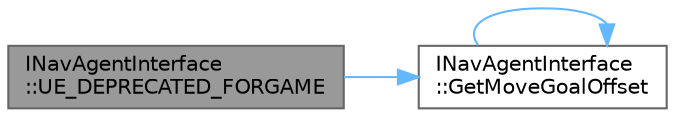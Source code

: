 digraph "INavAgentInterface::UE_DEPRECATED_FORGAME"
{
 // INTERACTIVE_SVG=YES
 // LATEX_PDF_SIZE
  bgcolor="transparent";
  edge [fontname=Helvetica,fontsize=10,labelfontname=Helvetica,labelfontsize=10];
  node [fontname=Helvetica,fontsize=10,shape=box,height=0.2,width=0.4];
  rankdir="LR";
  Node1 [id="Node000001",label="INavAgentInterface\l::UE_DEPRECATED_FORGAME",height=0.2,width=0.4,color="gray40", fillcolor="grey60", style="filled", fontcolor="black",tooltip=" "];
  Node1 -> Node2 [id="edge1_Node000001_Node000002",color="steelblue1",style="solid",tooltip=" "];
  Node2 [id="Node000002",label="INavAgentInterface\l::GetMoveGoalOffset",height=0.2,width=0.4,color="grey40", fillcolor="white", style="filled",URL="$d9/d71/classINavAgentInterface.html#ae881325e1f42fa835863772dd769a550",tooltip="Allow actor to specify additional offset (relative to NavLocation) when it's used as move goal."];
  Node2 -> Node2 [id="edge2_Node000002_Node000002",color="steelblue1",style="solid",tooltip=" "];
}

